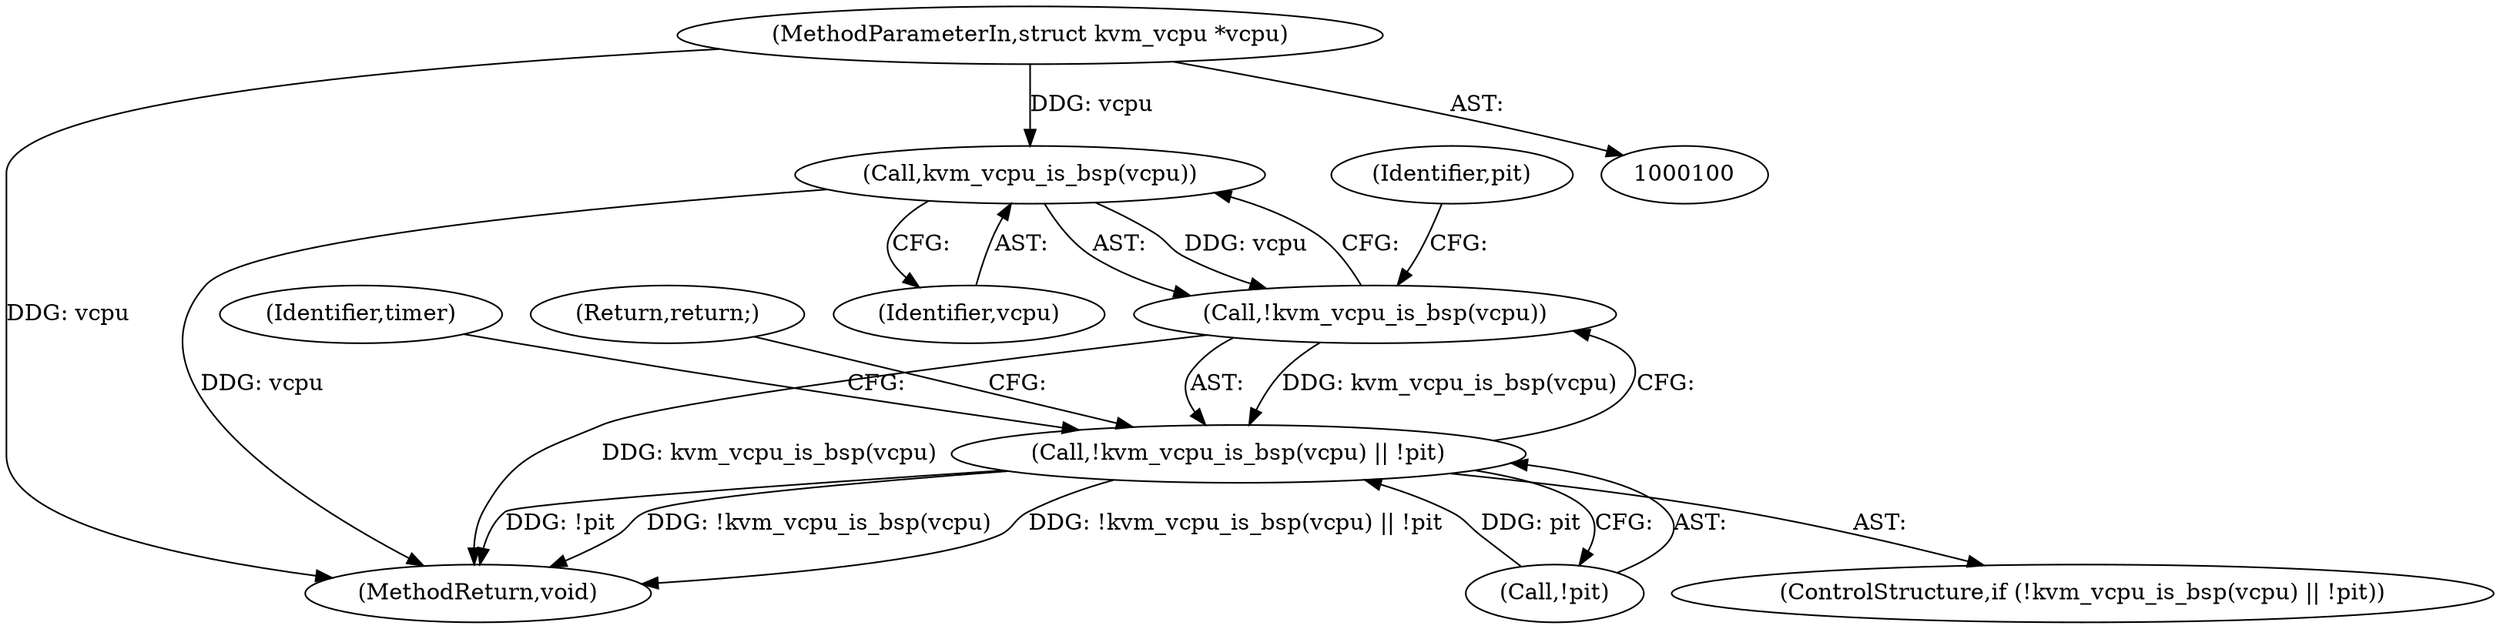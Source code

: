 digraph "0_linux_2febc839133280d5a5e8e1179c94ea674489dae2@pointer" {
"1000101" [label="(MethodParameterIn,struct kvm_vcpu *vcpu)"];
"1000117" [label="(Call,kvm_vcpu_is_bsp(vcpu))"];
"1000116" [label="(Call,!kvm_vcpu_is_bsp(vcpu))"];
"1000115" [label="(Call,!kvm_vcpu_is_bsp(vcpu) || !pit)"];
"1000101" [label="(MethodParameterIn,struct kvm_vcpu *vcpu)"];
"1000118" [label="(Identifier,vcpu)"];
"1000123" [label="(Identifier,timer)"];
"1000150" [label="(MethodReturn,void)"];
"1000115" [label="(Call,!kvm_vcpu_is_bsp(vcpu) || !pit)"];
"1000116" [label="(Call,!kvm_vcpu_is_bsp(vcpu))"];
"1000117" [label="(Call,kvm_vcpu_is_bsp(vcpu))"];
"1000120" [label="(Identifier,pit)"];
"1000121" [label="(Return,return;)"];
"1000114" [label="(ControlStructure,if (!kvm_vcpu_is_bsp(vcpu) || !pit))"];
"1000119" [label="(Call,!pit)"];
"1000101" -> "1000100"  [label="AST: "];
"1000101" -> "1000150"  [label="DDG: vcpu"];
"1000101" -> "1000117"  [label="DDG: vcpu"];
"1000117" -> "1000116"  [label="AST: "];
"1000117" -> "1000118"  [label="CFG: "];
"1000118" -> "1000117"  [label="AST: "];
"1000116" -> "1000117"  [label="CFG: "];
"1000117" -> "1000150"  [label="DDG: vcpu"];
"1000117" -> "1000116"  [label="DDG: vcpu"];
"1000116" -> "1000115"  [label="AST: "];
"1000120" -> "1000116"  [label="CFG: "];
"1000115" -> "1000116"  [label="CFG: "];
"1000116" -> "1000150"  [label="DDG: kvm_vcpu_is_bsp(vcpu)"];
"1000116" -> "1000115"  [label="DDG: kvm_vcpu_is_bsp(vcpu)"];
"1000115" -> "1000114"  [label="AST: "];
"1000115" -> "1000119"  [label="CFG: "];
"1000119" -> "1000115"  [label="AST: "];
"1000121" -> "1000115"  [label="CFG: "];
"1000123" -> "1000115"  [label="CFG: "];
"1000115" -> "1000150"  [label="DDG: !kvm_vcpu_is_bsp(vcpu) || !pit"];
"1000115" -> "1000150"  [label="DDG: !pit"];
"1000115" -> "1000150"  [label="DDG: !kvm_vcpu_is_bsp(vcpu)"];
"1000119" -> "1000115"  [label="DDG: pit"];
}
